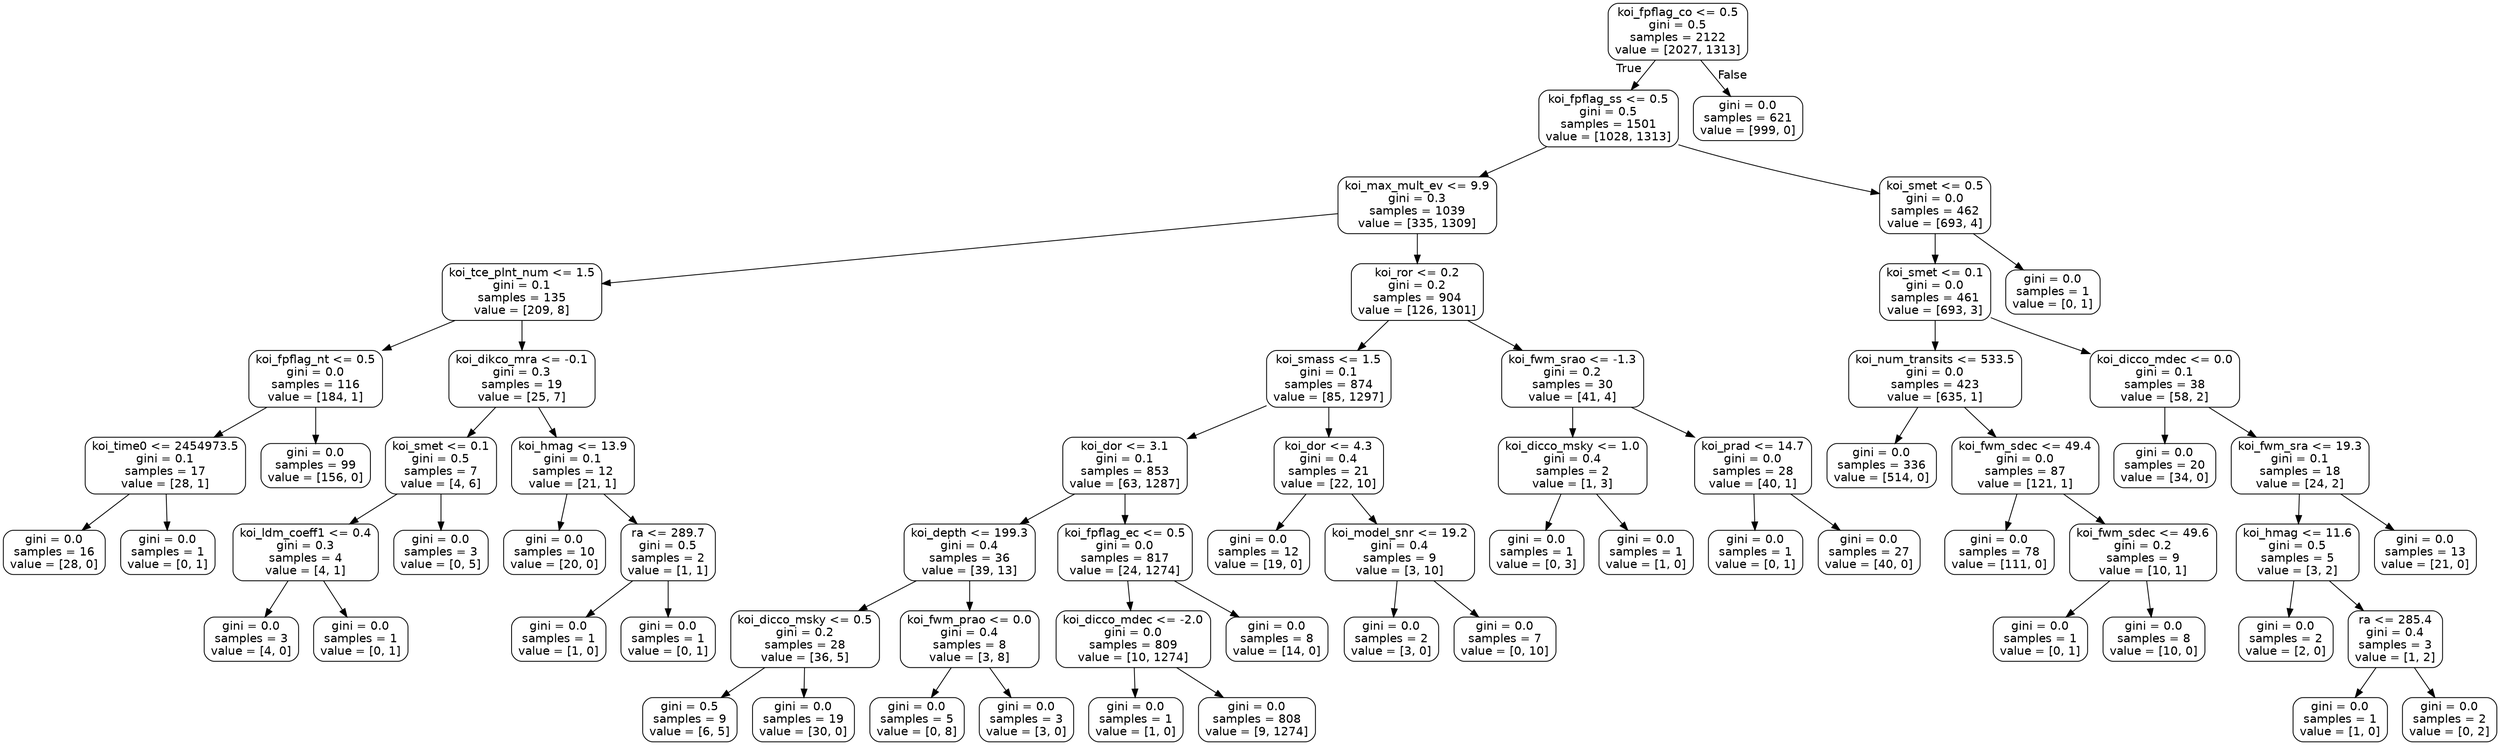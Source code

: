 digraph Tree {
node [shape=box, style="rounded", color="black", fontname=helvetica] ;
edge [fontname=helvetica] ;
0 [label="koi_fpflag_co <= 0.5\ngini = 0.5\nsamples = 2122\nvalue = [2027, 1313]"] ;
1 [label="koi_fpflag_ss <= 0.5\ngini = 0.5\nsamples = 1501\nvalue = [1028, 1313]"] ;
0 -> 1 [labeldistance=2.5, labelangle=45, headlabel="True"] ;
2 [label="koi_max_mult_ev <= 9.9\ngini = 0.3\nsamples = 1039\nvalue = [335, 1309]"] ;
1 -> 2 ;
3 [label="koi_tce_plnt_num <= 1.5\ngini = 0.1\nsamples = 135\nvalue = [209, 8]"] ;
2 -> 3 ;
4 [label="koi_fpflag_nt <= 0.5\ngini = 0.0\nsamples = 116\nvalue = [184, 1]"] ;
3 -> 4 ;
5 [label="koi_time0 <= 2454973.5\ngini = 0.1\nsamples = 17\nvalue = [28, 1]"] ;
4 -> 5 ;
6 [label="gini = 0.0\nsamples = 16\nvalue = [28, 0]"] ;
5 -> 6 ;
7 [label="gini = 0.0\nsamples = 1\nvalue = [0, 1]"] ;
5 -> 7 ;
8 [label="gini = 0.0\nsamples = 99\nvalue = [156, 0]"] ;
4 -> 8 ;
9 [label="koi_dikco_mra <= -0.1\ngini = 0.3\nsamples = 19\nvalue = [25, 7]"] ;
3 -> 9 ;
10 [label="koi_smet <= 0.1\ngini = 0.5\nsamples = 7\nvalue = [4, 6]"] ;
9 -> 10 ;
11 [label="koi_ldm_coeff1 <= 0.4\ngini = 0.3\nsamples = 4\nvalue = [4, 1]"] ;
10 -> 11 ;
12 [label="gini = 0.0\nsamples = 3\nvalue = [4, 0]"] ;
11 -> 12 ;
13 [label="gini = 0.0\nsamples = 1\nvalue = [0, 1]"] ;
11 -> 13 ;
14 [label="gini = 0.0\nsamples = 3\nvalue = [0, 5]"] ;
10 -> 14 ;
15 [label="koi_hmag <= 13.9\ngini = 0.1\nsamples = 12\nvalue = [21, 1]"] ;
9 -> 15 ;
16 [label="gini = 0.0\nsamples = 10\nvalue = [20, 0]"] ;
15 -> 16 ;
17 [label="ra <= 289.7\ngini = 0.5\nsamples = 2\nvalue = [1, 1]"] ;
15 -> 17 ;
18 [label="gini = 0.0\nsamples = 1\nvalue = [1, 0]"] ;
17 -> 18 ;
19 [label="gini = 0.0\nsamples = 1\nvalue = [0, 1]"] ;
17 -> 19 ;
20 [label="koi_ror <= 0.2\ngini = 0.2\nsamples = 904\nvalue = [126, 1301]"] ;
2 -> 20 ;
21 [label="koi_smass <= 1.5\ngini = 0.1\nsamples = 874\nvalue = [85, 1297]"] ;
20 -> 21 ;
22 [label="koi_dor <= 3.1\ngini = 0.1\nsamples = 853\nvalue = [63, 1287]"] ;
21 -> 22 ;
23 [label="koi_depth <= 199.3\ngini = 0.4\nsamples = 36\nvalue = [39, 13]"] ;
22 -> 23 ;
24 [label="koi_dicco_msky <= 0.5\ngini = 0.2\nsamples = 28\nvalue = [36, 5]"] ;
23 -> 24 ;
25 [label="gini = 0.5\nsamples = 9\nvalue = [6, 5]"] ;
24 -> 25 ;
26 [label="gini = 0.0\nsamples = 19\nvalue = [30, 0]"] ;
24 -> 26 ;
27 [label="koi_fwm_prao <= 0.0\ngini = 0.4\nsamples = 8\nvalue = [3, 8]"] ;
23 -> 27 ;
28 [label="gini = 0.0\nsamples = 5\nvalue = [0, 8]"] ;
27 -> 28 ;
29 [label="gini = 0.0\nsamples = 3\nvalue = [3, 0]"] ;
27 -> 29 ;
30 [label="koi_fpflag_ec <= 0.5\ngini = 0.0\nsamples = 817\nvalue = [24, 1274]"] ;
22 -> 30 ;
31 [label="koi_dicco_mdec <= -2.0\ngini = 0.0\nsamples = 809\nvalue = [10, 1274]"] ;
30 -> 31 ;
32 [label="gini = 0.0\nsamples = 1\nvalue = [1, 0]"] ;
31 -> 32 ;
33 [label="gini = 0.0\nsamples = 808\nvalue = [9, 1274]"] ;
31 -> 33 ;
34 [label="gini = 0.0\nsamples = 8\nvalue = [14, 0]"] ;
30 -> 34 ;
35 [label="koi_dor <= 4.3\ngini = 0.4\nsamples = 21\nvalue = [22, 10]"] ;
21 -> 35 ;
36 [label="gini = 0.0\nsamples = 12\nvalue = [19, 0]"] ;
35 -> 36 ;
37 [label="koi_model_snr <= 19.2\ngini = 0.4\nsamples = 9\nvalue = [3, 10]"] ;
35 -> 37 ;
38 [label="gini = 0.0\nsamples = 2\nvalue = [3, 0]"] ;
37 -> 38 ;
39 [label="gini = 0.0\nsamples = 7\nvalue = [0, 10]"] ;
37 -> 39 ;
40 [label="koi_fwm_srao <= -1.3\ngini = 0.2\nsamples = 30\nvalue = [41, 4]"] ;
20 -> 40 ;
41 [label="koi_dicco_msky <= 1.0\ngini = 0.4\nsamples = 2\nvalue = [1, 3]"] ;
40 -> 41 ;
42 [label="gini = 0.0\nsamples = 1\nvalue = [0, 3]"] ;
41 -> 42 ;
43 [label="gini = 0.0\nsamples = 1\nvalue = [1, 0]"] ;
41 -> 43 ;
44 [label="koi_prad <= 14.7\ngini = 0.0\nsamples = 28\nvalue = [40, 1]"] ;
40 -> 44 ;
45 [label="gini = 0.0\nsamples = 1\nvalue = [0, 1]"] ;
44 -> 45 ;
46 [label="gini = 0.0\nsamples = 27\nvalue = [40, 0]"] ;
44 -> 46 ;
47 [label="koi_smet <= 0.5\ngini = 0.0\nsamples = 462\nvalue = [693, 4]"] ;
1 -> 47 ;
48 [label="koi_smet <= 0.1\ngini = 0.0\nsamples = 461\nvalue = [693, 3]"] ;
47 -> 48 ;
49 [label="koi_num_transits <= 533.5\ngini = 0.0\nsamples = 423\nvalue = [635, 1]"] ;
48 -> 49 ;
50 [label="gini = 0.0\nsamples = 336\nvalue = [514, 0]"] ;
49 -> 50 ;
51 [label="koi_fwm_sdec <= 49.4\ngini = 0.0\nsamples = 87\nvalue = [121, 1]"] ;
49 -> 51 ;
52 [label="gini = 0.0\nsamples = 78\nvalue = [111, 0]"] ;
51 -> 52 ;
53 [label="koi_fwm_sdec <= 49.6\ngini = 0.2\nsamples = 9\nvalue = [10, 1]"] ;
51 -> 53 ;
54 [label="gini = 0.0\nsamples = 1\nvalue = [0, 1]"] ;
53 -> 54 ;
55 [label="gini = 0.0\nsamples = 8\nvalue = [10, 0]"] ;
53 -> 55 ;
56 [label="koi_dicco_mdec <= 0.0\ngini = 0.1\nsamples = 38\nvalue = [58, 2]"] ;
48 -> 56 ;
57 [label="gini = 0.0\nsamples = 20\nvalue = [34, 0]"] ;
56 -> 57 ;
58 [label="koi_fwm_sra <= 19.3\ngini = 0.1\nsamples = 18\nvalue = [24, 2]"] ;
56 -> 58 ;
59 [label="koi_hmag <= 11.6\ngini = 0.5\nsamples = 5\nvalue = [3, 2]"] ;
58 -> 59 ;
60 [label="gini = 0.0\nsamples = 2\nvalue = [2, 0]"] ;
59 -> 60 ;
61 [label="ra <= 285.4\ngini = 0.4\nsamples = 3\nvalue = [1, 2]"] ;
59 -> 61 ;
62 [label="gini = 0.0\nsamples = 1\nvalue = [1, 0]"] ;
61 -> 62 ;
63 [label="gini = 0.0\nsamples = 2\nvalue = [0, 2]"] ;
61 -> 63 ;
64 [label="gini = 0.0\nsamples = 13\nvalue = [21, 0]"] ;
58 -> 64 ;
65 [label="gini = 0.0\nsamples = 1\nvalue = [0, 1]"] ;
47 -> 65 ;
66 [label="gini = 0.0\nsamples = 621\nvalue = [999, 0]"] ;
0 -> 66 [labeldistance=2.5, labelangle=-45, headlabel="False"] ;
}